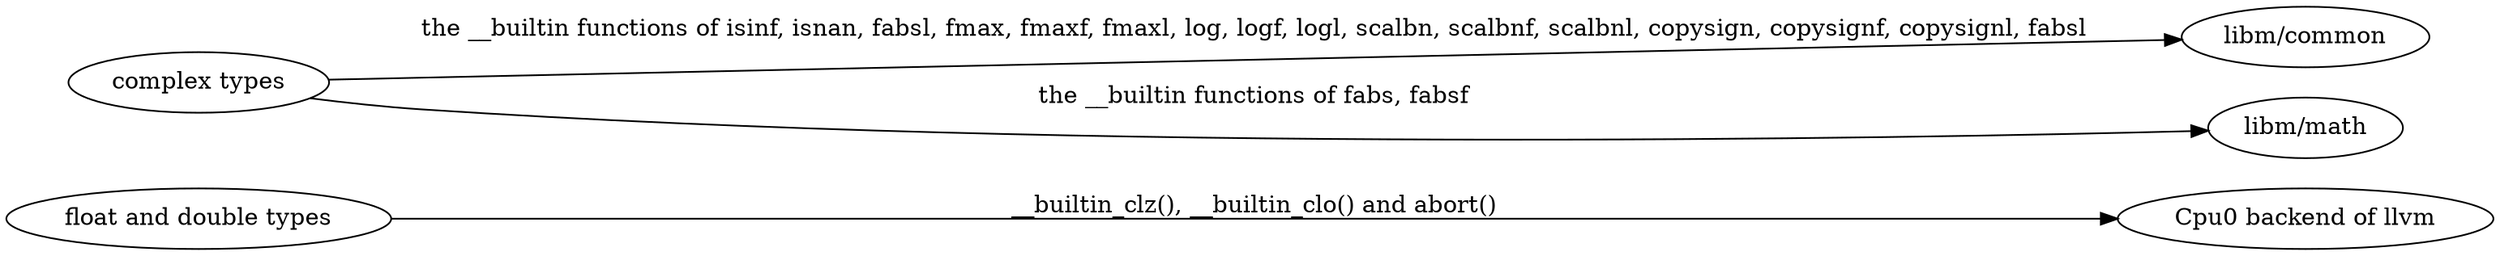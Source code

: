 // dot -Tpng compiler-rt-dep.gv -o compiler-rt-dep.png
digraph G {
  rankdir=LR;

  "float and double types" -> "Cpu0 backend of llvm" [ label = "__builtin_clz(), __builtin_clo() and abort()" ];
  "complex types" -> "libm/common" [ label = "the __builtin functions of isinf, isnan, fabsl, fmax, fmaxf, fmaxl, log, logf, logl, scalbn, scalbnf, scalbnl, copysign, copysignf, copysignl, fabsl" ];
  "complex types" -> "libm/math" [ label = "the __builtin functions of fabs, fabsf" ];
}
